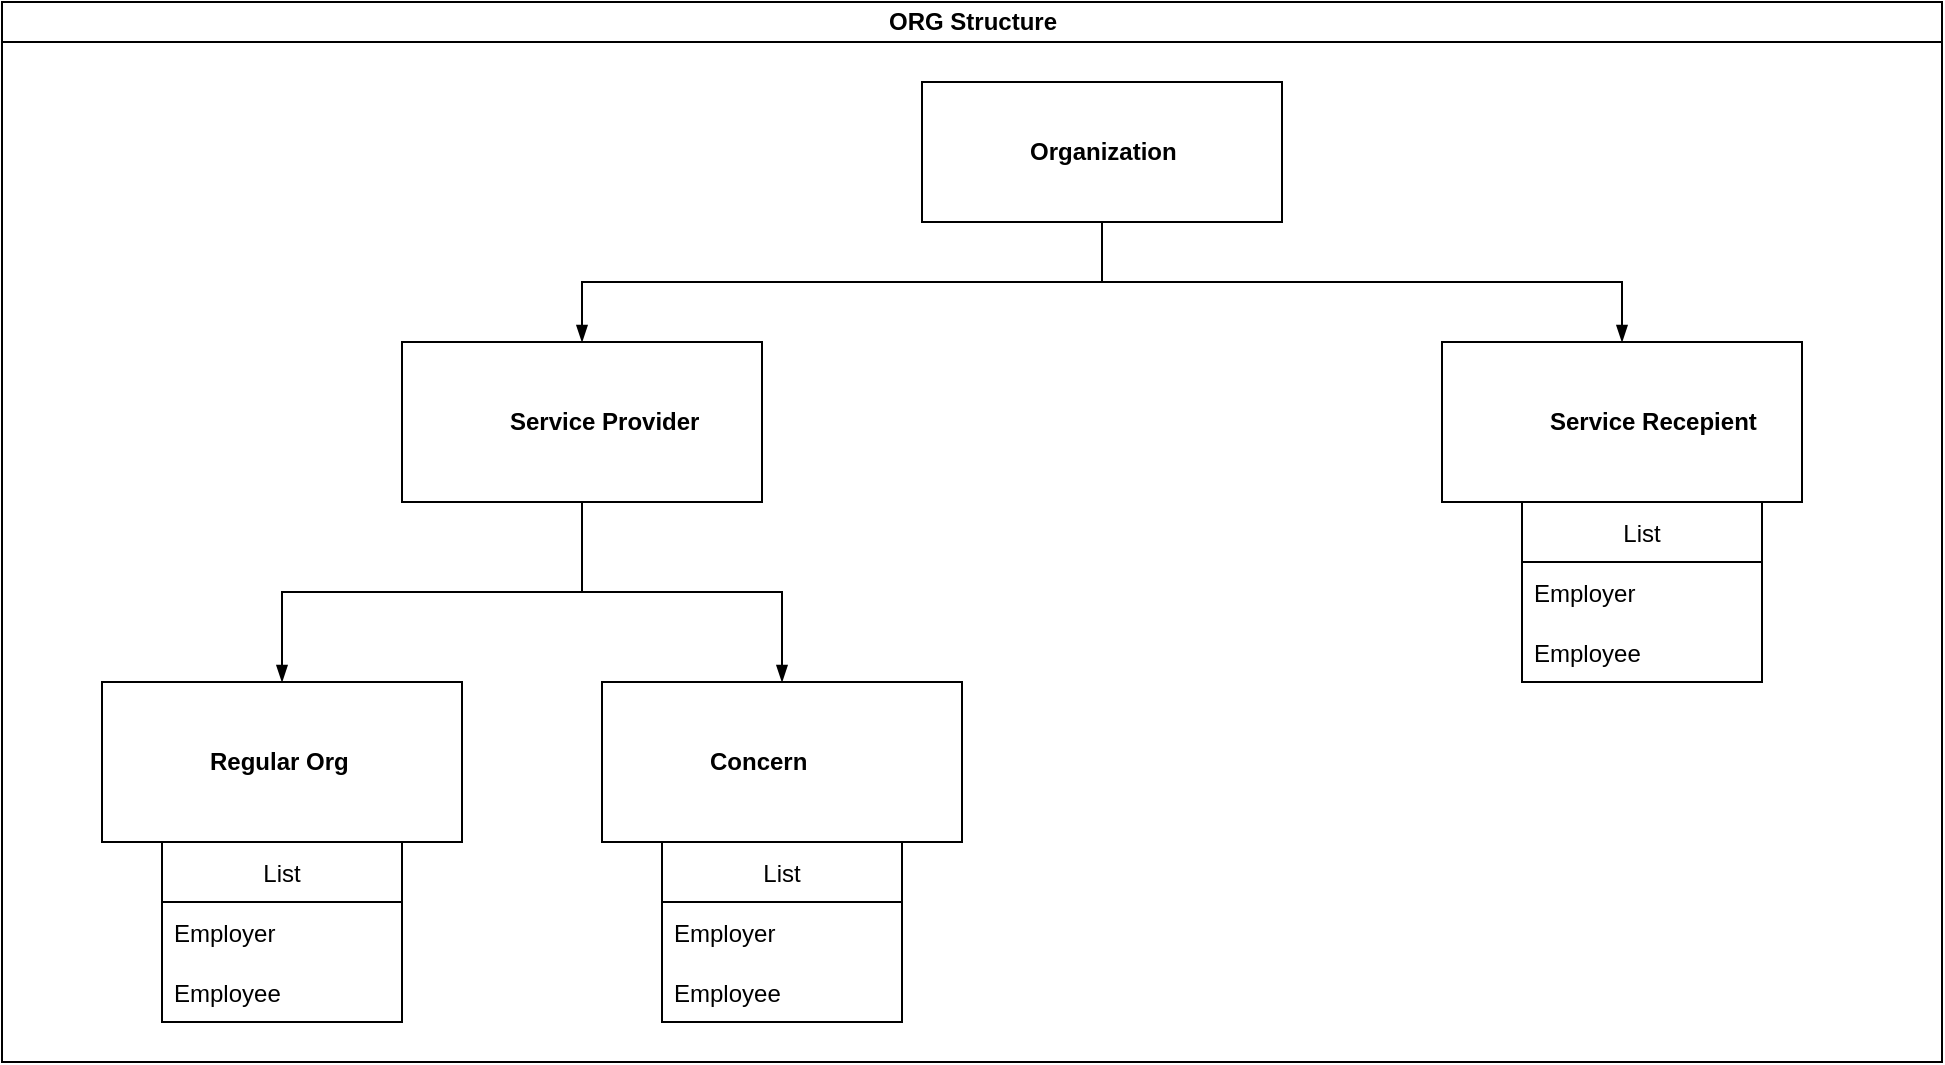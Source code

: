 <mxfile version="16.6.5" type="github">
  <diagram id="prtHgNgQTEPvFCAcTncT" name="Page-1">
    <mxGraphModel dx="2105" dy="547" grid="1" gridSize="10" guides="1" tooltips="1" connect="1" arrows="1" fold="1" page="1" pageScale="1" pageWidth="827" pageHeight="1169" math="0" shadow="0">
      <root>
        <mxCell id="0" />
        <mxCell id="1" parent="0" />
        <mxCell id="dNxyNK7c78bLwvsdeMH5-11" value="ORG Structure" style="swimlane;html=1;startSize=20;horizontal=1;containerType=tree;glass=0;" parent="1" vertex="1">
          <mxGeometry x="-370" y="60" width="970" height="530" as="geometry" />
        </mxCell>
        <UserObject label="Organization" name="Tessa Miller" position="CFO" location="Office 1" email="me@example.com" placeholders="1" link="https://www.draw.io" id="dNxyNK7c78bLwvsdeMH5-12">
          <mxCell style="label;image=https://cdn3.iconfinder.com/data/icons/user-avatars-1/512/users-3-128.png;whiteSpace=wrap;html=1;rounded=0;glass=0;treeMoving=1;treeFolding=1;" parent="dNxyNK7c78bLwvsdeMH5-11" vertex="1">
            <mxGeometry x="460" y="40" width="180" height="70" as="geometry" />
          </mxCell>
        </UserObject>
        <mxCell id="dNxyNK7c78bLwvsdeMH5-17" value="" style="endArrow=blockThin;endFill=1;fontSize=11;edgeStyle=elbowEdgeStyle;elbow=vertical;rounded=0;" parent="dNxyNK7c78bLwvsdeMH5-11" source="dNxyNK7c78bLwvsdeMH5-12" target="dNxyNK7c78bLwvsdeMH5-18" edge="1">
          <mxGeometry relative="1" as="geometry" />
        </mxCell>
        <UserObject label="Regular Org" name="Edward Morrison" position="Brand Manager" location="Office 2" email="me@example.com" placeholders="1" link="https://www.draw.io" id="47ftbS8kXGhhVQQJlIoc-3">
          <mxCell style="label;image=https://cdn3.iconfinder.com/data/icons/user-avatars-1/512/users-10-3-128.png;whiteSpace=wrap;html=1;rounded=0;glass=0;treeFolding=1;treeMoving=1;" vertex="1" parent="dNxyNK7c78bLwvsdeMH5-11">
            <mxGeometry x="50" y="340" width="180" height="80" as="geometry" />
          </mxCell>
        </UserObject>
        <UserObject label="Concern" name="Alison Donovan" position="System Admin" location="Office 3" email="me@example.com" placeholders="1" link="https://www.draw.io" id="47ftbS8kXGhhVQQJlIoc-11">
          <mxCell style="label;image=https://cdn3.iconfinder.com/data/icons/user-avatars-1/512/users-2-128.png;whiteSpace=wrap;html=1;rounded=0;glass=0;" vertex="1" parent="dNxyNK7c78bLwvsdeMH5-11">
            <mxGeometry x="300" y="340" width="180" height="80" as="geometry" />
          </mxCell>
        </UserObject>
        <mxCell id="47ftbS8kXGhhVQQJlIoc-14" value="" style="endArrow=blockThin;endFill=1;fontSize=11;edgeStyle=elbowEdgeStyle;elbow=vertical;rounded=0;" edge="1" parent="dNxyNK7c78bLwvsdeMH5-11" source="dNxyNK7c78bLwvsdeMH5-12" target="47ftbS8kXGhhVQQJlIoc-12">
          <mxGeometry relative="1" as="geometry">
            <mxPoint x="350" y="120" as="sourcePoint" />
            <mxPoint x="130" y="180" as="targetPoint" />
          </mxGeometry>
        </mxCell>
        <mxCell id="47ftbS8kXGhhVQQJlIoc-35" value="" style="group" vertex="1" connectable="0" parent="dNxyNK7c78bLwvsdeMH5-11">
          <mxGeometry x="200" y="170" width="700" height="170" as="geometry" />
        </mxCell>
        <UserObject label="Service Recepient" name="Alison Donovan" position="System Admin" location="Office 3" email="me@example.com" placeholders="1" link="https://www.draw.io" id="dNxyNK7c78bLwvsdeMH5-18">
          <mxCell style="label;image=https://cdn3.iconfinder.com/data/icons/user-avatars-1/512/users-2-128.png;whiteSpace=wrap;html=1;rounded=0;glass=0;" parent="47ftbS8kXGhhVQQJlIoc-35" vertex="1">
            <mxGeometry x="520" width="180" height="80" as="geometry" />
          </mxCell>
        </UserObject>
        <UserObject label="Service Provider" name="Edward Morrison" position="Brand Manager" location="Office 2" email="me@example.com" placeholders="1" link="https://www.draw.io" id="47ftbS8kXGhhVQQJlIoc-12">
          <mxCell style="label;image=https://cdn3.iconfinder.com/data/icons/user-avatars-1/512/users-10-3-128.png;whiteSpace=wrap;html=1;rounded=0;glass=0;treeFolding=1;treeMoving=1;" vertex="1" parent="47ftbS8kXGhhVQQJlIoc-35">
            <mxGeometry width="180" height="80" as="geometry" />
          </mxCell>
        </UserObject>
        <mxCell id="47ftbS8kXGhhVQQJlIoc-43" value="List" style="swimlane;fontStyle=0;childLayout=stackLayout;horizontal=1;startSize=30;horizontalStack=0;resizeParent=1;resizeParentMax=0;resizeLast=0;collapsible=1;marginBottom=0;" vertex="1" parent="47ftbS8kXGhhVQQJlIoc-35">
          <mxGeometry x="560" y="80" width="120" height="90" as="geometry" />
        </mxCell>
        <mxCell id="47ftbS8kXGhhVQQJlIoc-44" value="Employer" style="text;strokeColor=none;fillColor=none;align=left;verticalAlign=middle;spacingLeft=4;spacingRight=4;overflow=hidden;points=[[0,0.5],[1,0.5]];portConstraint=eastwest;rotatable=0;" vertex="1" parent="47ftbS8kXGhhVQQJlIoc-43">
          <mxGeometry y="30" width="120" height="30" as="geometry" />
        </mxCell>
        <mxCell id="47ftbS8kXGhhVQQJlIoc-45" value="Employee" style="text;strokeColor=none;fillColor=none;align=left;verticalAlign=middle;spacingLeft=4;spacingRight=4;overflow=hidden;points=[[0,0.5],[1,0.5]];portConstraint=eastwest;rotatable=0;" vertex="1" parent="47ftbS8kXGhhVQQJlIoc-43">
          <mxGeometry y="60" width="120" height="30" as="geometry" />
        </mxCell>
        <mxCell id="47ftbS8kXGhhVQQJlIoc-36" value="List" style="swimlane;fontStyle=0;childLayout=stackLayout;horizontal=1;startSize=30;horizontalStack=0;resizeParent=1;resizeParentMax=0;resizeLast=0;collapsible=1;marginBottom=0;" vertex="1" parent="dNxyNK7c78bLwvsdeMH5-11">
          <mxGeometry x="80" y="420" width="120" height="90" as="geometry" />
        </mxCell>
        <mxCell id="47ftbS8kXGhhVQQJlIoc-37" value="Employer" style="text;strokeColor=none;fillColor=none;align=left;verticalAlign=middle;spacingLeft=4;spacingRight=4;overflow=hidden;points=[[0,0.5],[1,0.5]];portConstraint=eastwest;rotatable=0;" vertex="1" parent="47ftbS8kXGhhVQQJlIoc-36">
          <mxGeometry y="30" width="120" height="30" as="geometry" />
        </mxCell>
        <mxCell id="47ftbS8kXGhhVQQJlIoc-38" value="Employee" style="text;strokeColor=none;fillColor=none;align=left;verticalAlign=middle;spacingLeft=4;spacingRight=4;overflow=hidden;points=[[0,0.5],[1,0.5]];portConstraint=eastwest;rotatable=0;" vertex="1" parent="47ftbS8kXGhhVQQJlIoc-36">
          <mxGeometry y="60" width="120" height="30" as="geometry" />
        </mxCell>
        <mxCell id="47ftbS8kXGhhVQQJlIoc-40" value="List" style="swimlane;fontStyle=0;childLayout=stackLayout;horizontal=1;startSize=30;horizontalStack=0;resizeParent=1;resizeParentMax=0;resizeLast=0;collapsible=1;marginBottom=0;" vertex="1" parent="dNxyNK7c78bLwvsdeMH5-11">
          <mxGeometry x="330" y="420" width="120" height="90" as="geometry" />
        </mxCell>
        <mxCell id="47ftbS8kXGhhVQQJlIoc-41" value="Employer" style="text;strokeColor=none;fillColor=none;align=left;verticalAlign=middle;spacingLeft=4;spacingRight=4;overflow=hidden;points=[[0,0.5],[1,0.5]];portConstraint=eastwest;rotatable=0;" vertex="1" parent="47ftbS8kXGhhVQQJlIoc-40">
          <mxGeometry y="30" width="120" height="30" as="geometry" />
        </mxCell>
        <mxCell id="47ftbS8kXGhhVQQJlIoc-42" value="Employee" style="text;strokeColor=none;fillColor=none;align=left;verticalAlign=middle;spacingLeft=4;spacingRight=4;overflow=hidden;points=[[0,0.5],[1,0.5]];portConstraint=eastwest;rotatable=0;" vertex="1" parent="47ftbS8kXGhhVQQJlIoc-40">
          <mxGeometry y="60" width="120" height="30" as="geometry" />
        </mxCell>
        <mxCell id="47ftbS8kXGhhVQQJlIoc-2" value="" style="endArrow=blockThin;endFill=1;fontSize=11;edgeStyle=elbowEdgeStyle;elbow=vertical;rounded=0;" edge="1" parent="1" target="47ftbS8kXGhhVQQJlIoc-3">
          <mxGeometry relative="1" as="geometry">
            <mxPoint x="-80" y="310" as="sourcePoint" />
          </mxGeometry>
        </mxCell>
        <mxCell id="47ftbS8kXGhhVQQJlIoc-13" value="" style="endArrow=blockThin;endFill=1;fontSize=11;edgeStyle=elbowEdgeStyle;elbow=vertical;rounded=0;" edge="1" parent="1" target="47ftbS8kXGhhVQQJlIoc-11">
          <mxGeometry relative="1" as="geometry">
            <mxPoint x="-80" y="310" as="sourcePoint" />
            <mxPoint x="50" y="370" as="targetPoint" />
          </mxGeometry>
        </mxCell>
      </root>
    </mxGraphModel>
  </diagram>
</mxfile>
